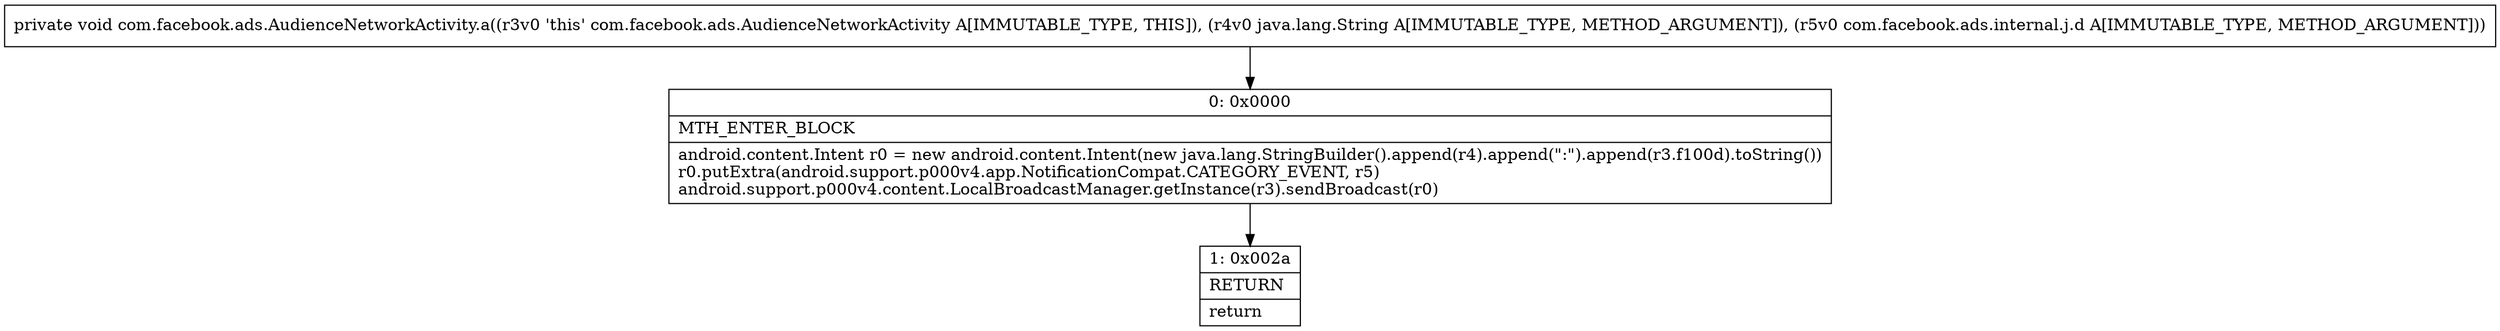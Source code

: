digraph "CFG forcom.facebook.ads.AudienceNetworkActivity.a(Ljava\/lang\/String;Lcom\/facebook\/ads\/internal\/j\/d;)V" {
Node_0 [shape=record,label="{0\:\ 0x0000|MTH_ENTER_BLOCK\l|android.content.Intent r0 = new android.content.Intent(new java.lang.StringBuilder().append(r4).append(\":\").append(r3.f100d).toString())\lr0.putExtra(android.support.p000v4.app.NotificationCompat.CATEGORY_EVENT, r5)\landroid.support.p000v4.content.LocalBroadcastManager.getInstance(r3).sendBroadcast(r0)\l}"];
Node_1 [shape=record,label="{1\:\ 0x002a|RETURN\l|return\l}"];
MethodNode[shape=record,label="{private void com.facebook.ads.AudienceNetworkActivity.a((r3v0 'this' com.facebook.ads.AudienceNetworkActivity A[IMMUTABLE_TYPE, THIS]), (r4v0 java.lang.String A[IMMUTABLE_TYPE, METHOD_ARGUMENT]), (r5v0 com.facebook.ads.internal.j.d A[IMMUTABLE_TYPE, METHOD_ARGUMENT])) }"];
MethodNode -> Node_0;
Node_0 -> Node_1;
}

